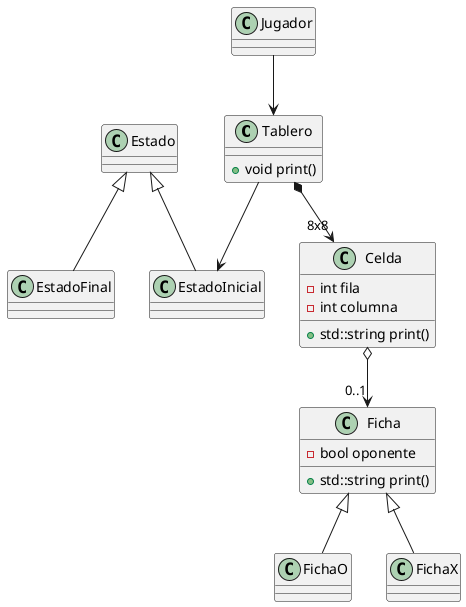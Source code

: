 @startuml

class Tablero {
    +void print()
}

class Celda {
    +std::string print()
    -int fila
    -int columna
}

class Ficha {
    +std::string print()
    -bool oponente
}

Jugador --> Tablero

Tablero *--> "8x8" Celda
Celda o--> "0..1" Ficha
Ficha <|-- FichaO
Ficha <|-- FichaX

Tablero --> EstadoInicial
Estado <|-- EstadoInicial
Estado <|-- EstadoFinal

@enduml